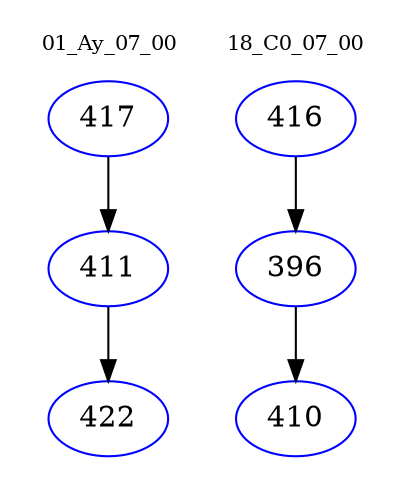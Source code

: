 digraph{
subgraph cluster_0 {
color = white
label = "01_Ay_07_00";
fontsize=10;
T0_417 [label="417", color="blue"]
T0_417 -> T0_411 [color="black"]
T0_411 [label="411", color="blue"]
T0_411 -> T0_422 [color="black"]
T0_422 [label="422", color="blue"]
}
subgraph cluster_1 {
color = white
label = "18_C0_07_00";
fontsize=10;
T1_416 [label="416", color="blue"]
T1_416 -> T1_396 [color="black"]
T1_396 [label="396", color="blue"]
T1_396 -> T1_410 [color="black"]
T1_410 [label="410", color="blue"]
}
}

